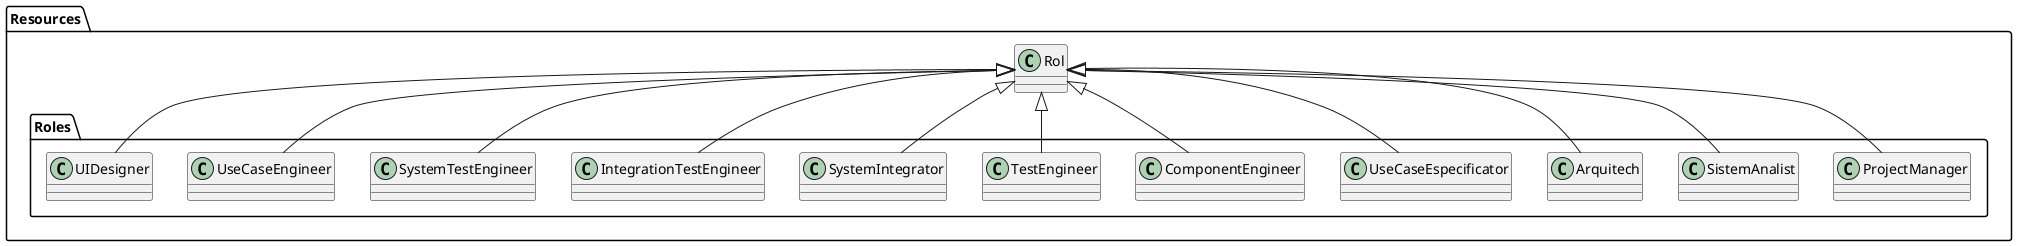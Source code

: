 @startuml

namespace Resources {
  Class Rol
 
  namespace Roles {
    Class ProjectManager extends Resources.Rol
    Class SistemAnalist extends Resources.Rol
    Class Arquitech extends Resources.Rol
    Class UseCaseEspecificator extends Resources.Rol
    Class ComponentEngineer extends Resources.Rol
    Class TestEngineer extends Resources.Rol
    Class SystemIntegrator extends Resources.Rol
    Class IntegrationTestEngineer extends Resources.Rol
    Class SystemTestEngineer extends Resources.Rol
    Class UseCaseEngineer extends Resources.Rol
    Class UIDesigner extends Resources.Rol
  }
}
@enduml